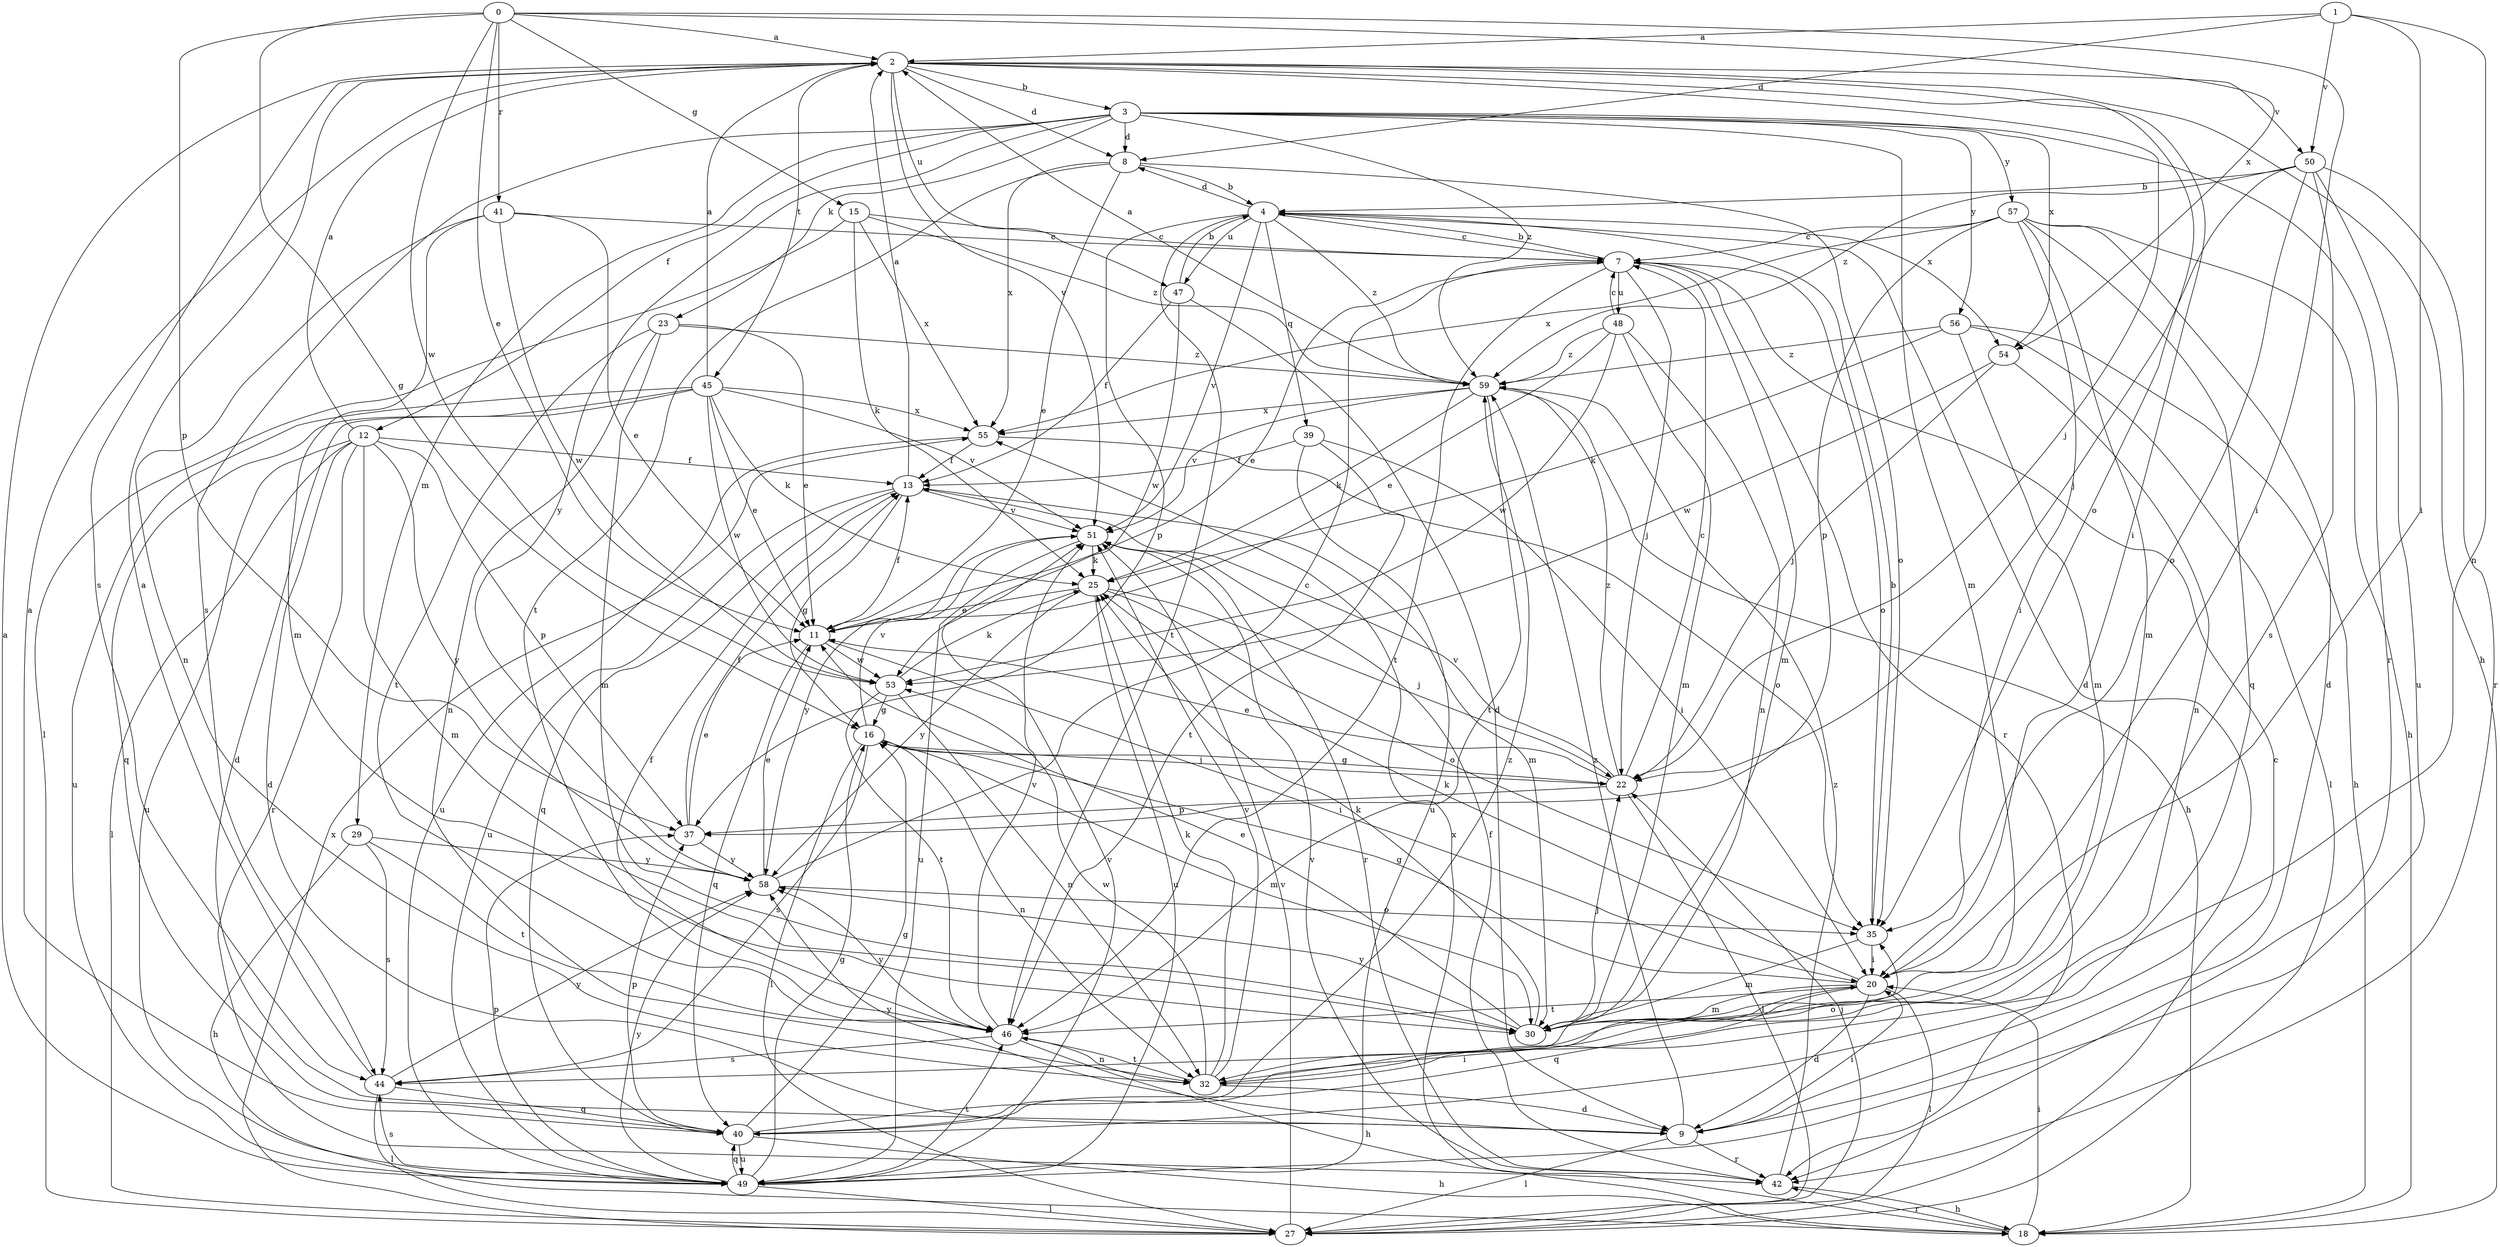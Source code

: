 strict digraph  {
0;
1;
2;
3;
4;
7;
8;
9;
11;
12;
13;
15;
16;
18;
20;
22;
23;
25;
27;
29;
30;
32;
35;
37;
39;
40;
41;
42;
44;
45;
46;
47;
48;
49;
50;
51;
53;
54;
55;
56;
57;
58;
59;
0 -> 2  [label=a];
0 -> 11  [label=e];
0 -> 15  [label=g];
0 -> 16  [label=g];
0 -> 20  [label=i];
0 -> 37  [label=p];
0 -> 41  [label=r];
0 -> 53  [label=w];
0 -> 54  [label=x];
1 -> 2  [label=a];
1 -> 8  [label=d];
1 -> 20  [label=i];
1 -> 32  [label=n];
1 -> 50  [label=v];
2 -> 3  [label=b];
2 -> 8  [label=d];
2 -> 18  [label=h];
2 -> 20  [label=i];
2 -> 22  [label=j];
2 -> 35  [label=o];
2 -> 44  [label=s];
2 -> 45  [label=t];
2 -> 47  [label=u];
2 -> 50  [label=v];
2 -> 51  [label=v];
3 -> 8  [label=d];
3 -> 12  [label=f];
3 -> 23  [label=k];
3 -> 29  [label=m];
3 -> 30  [label=m];
3 -> 42  [label=r];
3 -> 44  [label=s];
3 -> 54  [label=x];
3 -> 56  [label=y];
3 -> 57  [label=y];
3 -> 58  [label=y];
3 -> 59  [label=z];
4 -> 7  [label=c];
4 -> 8  [label=d];
4 -> 9  [label=d];
4 -> 37  [label=p];
4 -> 39  [label=q];
4 -> 46  [label=t];
4 -> 47  [label=u];
4 -> 51  [label=v];
4 -> 54  [label=x];
4 -> 59  [label=z];
7 -> 4  [label=b];
7 -> 11  [label=e];
7 -> 22  [label=j];
7 -> 30  [label=m];
7 -> 35  [label=o];
7 -> 42  [label=r];
7 -> 46  [label=t];
7 -> 48  [label=u];
8 -> 4  [label=b];
8 -> 11  [label=e];
8 -> 35  [label=o];
8 -> 46  [label=t];
8 -> 55  [label=x];
9 -> 20  [label=i];
9 -> 27  [label=l];
9 -> 42  [label=r];
9 -> 58  [label=y];
9 -> 59  [label=z];
11 -> 13  [label=f];
11 -> 20  [label=i];
11 -> 40  [label=q];
11 -> 53  [label=w];
12 -> 2  [label=a];
12 -> 9  [label=d];
12 -> 13  [label=f];
12 -> 27  [label=l];
12 -> 30  [label=m];
12 -> 37  [label=p];
12 -> 42  [label=r];
12 -> 49  [label=u];
12 -> 58  [label=y];
13 -> 2  [label=a];
13 -> 16  [label=g];
13 -> 30  [label=m];
13 -> 40  [label=q];
13 -> 49  [label=u];
13 -> 51  [label=v];
15 -> 7  [label=c];
15 -> 25  [label=k];
15 -> 27  [label=l];
15 -> 55  [label=x];
15 -> 59  [label=z];
16 -> 22  [label=j];
16 -> 27  [label=l];
16 -> 30  [label=m];
16 -> 32  [label=n];
16 -> 44  [label=s];
16 -> 51  [label=v];
18 -> 20  [label=i];
18 -> 42  [label=r];
18 -> 55  [label=x];
20 -> 9  [label=d];
20 -> 16  [label=g];
20 -> 25  [label=k];
20 -> 27  [label=l];
20 -> 30  [label=m];
20 -> 40  [label=q];
20 -> 46  [label=t];
22 -> 7  [label=c];
22 -> 11  [label=e];
22 -> 16  [label=g];
22 -> 27  [label=l];
22 -> 37  [label=p];
22 -> 51  [label=v];
22 -> 59  [label=z];
23 -> 11  [label=e];
23 -> 30  [label=m];
23 -> 32  [label=n];
23 -> 46  [label=t];
23 -> 59  [label=z];
25 -> 11  [label=e];
25 -> 22  [label=j];
25 -> 35  [label=o];
25 -> 49  [label=u];
25 -> 58  [label=y];
27 -> 7  [label=c];
27 -> 22  [label=j];
27 -> 51  [label=v];
27 -> 55  [label=x];
29 -> 18  [label=h];
29 -> 44  [label=s];
29 -> 46  [label=t];
29 -> 58  [label=y];
30 -> 11  [label=e];
30 -> 22  [label=j];
30 -> 25  [label=k];
30 -> 58  [label=y];
32 -> 9  [label=d];
32 -> 25  [label=k];
32 -> 35  [label=o];
32 -> 46  [label=t];
32 -> 51  [label=v];
32 -> 53  [label=w];
35 -> 4  [label=b];
35 -> 20  [label=i];
35 -> 30  [label=m];
37 -> 11  [label=e];
37 -> 13  [label=f];
37 -> 58  [label=y];
39 -> 13  [label=f];
39 -> 20  [label=i];
39 -> 46  [label=t];
39 -> 49  [label=u];
40 -> 2  [label=a];
40 -> 16  [label=g];
40 -> 18  [label=h];
40 -> 20  [label=i];
40 -> 37  [label=p];
40 -> 49  [label=u];
40 -> 59  [label=z];
41 -> 7  [label=c];
41 -> 11  [label=e];
41 -> 30  [label=m];
41 -> 32  [label=n];
41 -> 53  [label=w];
42 -> 13  [label=f];
42 -> 18  [label=h];
42 -> 51  [label=v];
42 -> 59  [label=z];
44 -> 2  [label=a];
44 -> 27  [label=l];
44 -> 40  [label=q];
44 -> 58  [label=y];
45 -> 2  [label=a];
45 -> 9  [label=d];
45 -> 11  [label=e];
45 -> 25  [label=k];
45 -> 40  [label=q];
45 -> 49  [label=u];
45 -> 51  [label=v];
45 -> 53  [label=w];
45 -> 55  [label=x];
46 -> 13  [label=f];
46 -> 18  [label=h];
46 -> 32  [label=n];
46 -> 44  [label=s];
46 -> 51  [label=v];
46 -> 58  [label=y];
47 -> 4  [label=b];
47 -> 9  [label=d];
47 -> 13  [label=f];
47 -> 53  [label=w];
48 -> 7  [label=c];
48 -> 11  [label=e];
48 -> 30  [label=m];
48 -> 32  [label=n];
48 -> 53  [label=w];
48 -> 59  [label=z];
49 -> 2  [label=a];
49 -> 16  [label=g];
49 -> 27  [label=l];
49 -> 37  [label=p];
49 -> 40  [label=q];
49 -> 44  [label=s];
49 -> 46  [label=t];
49 -> 51  [label=v];
49 -> 58  [label=y];
50 -> 4  [label=b];
50 -> 22  [label=j];
50 -> 35  [label=o];
50 -> 42  [label=r];
50 -> 44  [label=s];
50 -> 49  [label=u];
50 -> 59  [label=z];
51 -> 25  [label=k];
51 -> 42  [label=r];
51 -> 49  [label=u];
51 -> 58  [label=y];
53 -> 16  [label=g];
53 -> 25  [label=k];
53 -> 32  [label=n];
53 -> 46  [label=t];
54 -> 22  [label=j];
54 -> 32  [label=n];
54 -> 53  [label=w];
55 -> 13  [label=f];
55 -> 35  [label=o];
55 -> 49  [label=u];
56 -> 18  [label=h];
56 -> 25  [label=k];
56 -> 27  [label=l];
56 -> 30  [label=m];
56 -> 59  [label=z];
57 -> 7  [label=c];
57 -> 9  [label=d];
57 -> 18  [label=h];
57 -> 20  [label=i];
57 -> 30  [label=m];
57 -> 37  [label=p];
57 -> 40  [label=q];
57 -> 55  [label=x];
58 -> 7  [label=c];
58 -> 11  [label=e];
58 -> 35  [label=o];
59 -> 2  [label=a];
59 -> 18  [label=h];
59 -> 25  [label=k];
59 -> 46  [label=t];
59 -> 51  [label=v];
59 -> 55  [label=x];
}
